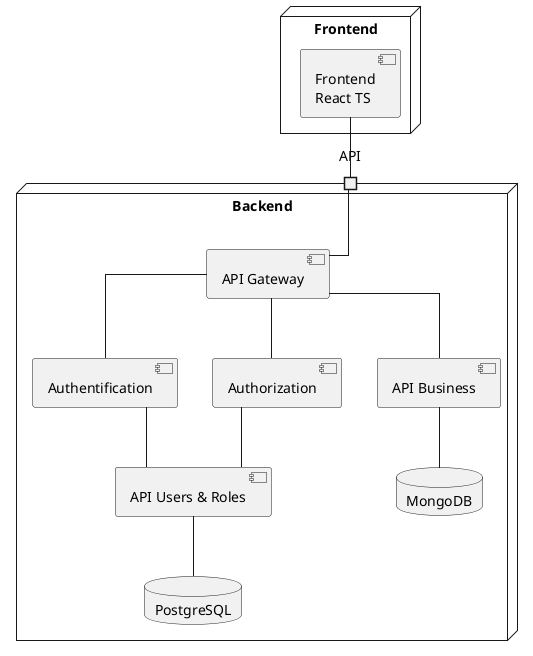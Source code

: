 @startuml
skinparam linetype ortho

node "Frontend" {
  component Client [
    Frontend
    React TS
  ]
}

node "Backend" {
  component APIGateway [
    API Gateway
  ]
  component Authentification [
    Authentification
  ]
  component Authorization [
    Authorization
  ]

  component APIUsers [
    API Users & Roles
  ]
  component APIBusiness [
    API Business
  ]

  database "PostgreSQL"
  database "MongoDB"

  port API
  API -- [APIGateway]

  [APIGateway] -- [Authentification]
  [APIGateway] -- [Authorization]
  [Authentification] -- [APIUsers]
  [Authorization] -- [APIUsers]

  [APIGateway] -- [APIBusiness]

  [APIUsers] -- [PostgreSQL]
  [APIBusiness] -- [MongoDB]
}

Client -- [API]
@enduml